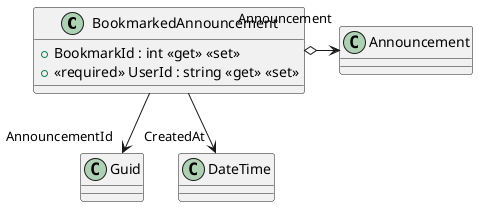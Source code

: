 @startuml
class BookmarkedAnnouncement {
    + BookmarkId : int <<get>> <<set>>
    + <<required>> UserId : string <<get>> <<set>>
}
BookmarkedAnnouncement --> "AnnouncementId" Guid
BookmarkedAnnouncement o-> "Announcement" Announcement
BookmarkedAnnouncement --> "CreatedAt" DateTime
@enduml
